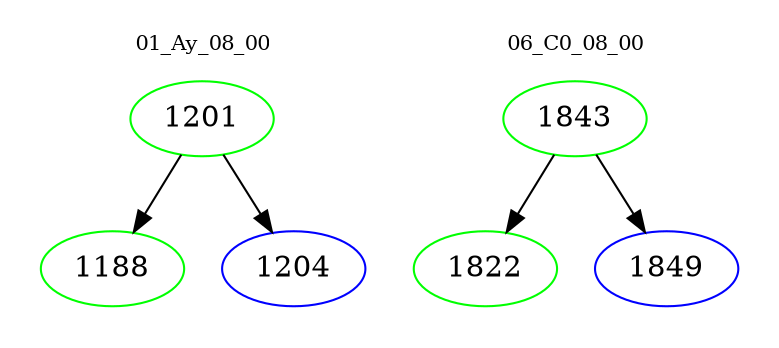 digraph{
subgraph cluster_0 {
color = white
label = "01_Ay_08_00";
fontsize=10;
T0_1201 [label="1201", color="green"]
T0_1201 -> T0_1188 [color="black"]
T0_1188 [label="1188", color="green"]
T0_1201 -> T0_1204 [color="black"]
T0_1204 [label="1204", color="blue"]
}
subgraph cluster_1 {
color = white
label = "06_C0_08_00";
fontsize=10;
T1_1843 [label="1843", color="green"]
T1_1843 -> T1_1822 [color="black"]
T1_1822 [label="1822", color="green"]
T1_1843 -> T1_1849 [color="black"]
T1_1849 [label="1849", color="blue"]
}
}
